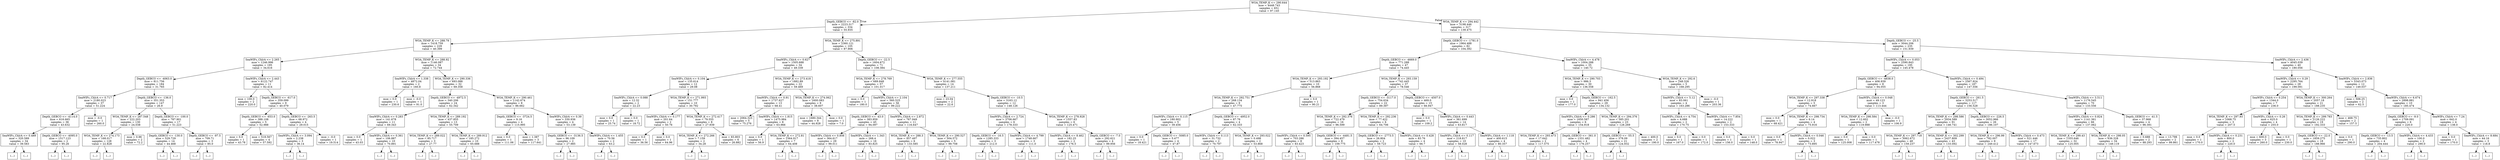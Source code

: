 digraph Tree {
node [shape=box] ;
0 [label="WOA_TEMP_K <= 290.644\nmse = 4448.743\nsamples = 651\nvalue = 97.145"] ;
1 [label="Depth_GEBCO <= -82.0\nmse = 2223.317\nsamples = 334\nvalue = 55.935"] ;
0 -> 1 [labeldistance=2.5, labelangle=45, headlabel="True"] ;
2 [label="WOA_TEMP_K <= 288.79\nmse = 1418.759\nsamples = 229\nvalue = 40.399"] ;
1 -> 2 ;
3 [label="SeaWIFs_ChlrA <= 2.265\nmse = 1246.996\nsamples = 195\nvalue = 34.616"] ;
2 -> 3 ;
4 [label="Depth_GEBCO <= -4063.0\nmse = 811.756\nsamples = 184\nvalue = 31.765"] ;
3 -> 4 ;
5 [label="SeaWIFs_ChlrA <= 0.717\nmse = 2180.023\nsamples = 37\nvalue = 51.224"] ;
4 -> 5 ;
6 [label="Depth_GEBCO <= -4114.0\nmse = 616.665\nsamples = 36\nvalue = 43.632"] ;
5 -> 6 ;
7 [label="SeaWIFs_ChlrA <= 0.489\nmse = 320.589\nsamples = 34\nvalue = 39.583"] ;
6 -> 7 ;
8 [label="(...)"] ;
7 -> 8 ;
69 [label="(...)"] ;
7 -> 69 ;
74 [label="Depth_GEBCO <= -4095.0\nmse = 1517.123\nsamples = 2\nvalue = 95.26"] ;
6 -> 74 ;
75 [label="(...)"] ;
74 -> 75 ;
76 [label="(...)"] ;
74 -> 76 ;
77 [label="mse = -0.0\nsamples = 1\nvalue = 260.0"] ;
5 -> 77 ;
78 [label="Depth_GEBCO <= -136.0\nmse = 351.353\nsamples = 147\nvalue = 26.9"] ;
4 -> 78 ;
79 [label="WOA_TEMP_K <= 287.548\nmse = 222.203\nsamples = 130\nvalue = 24.038"] ;
78 -> 79 ;
80 [label="WOA_TEMP_K <= 274.173\nmse = 168.017\nsamples = 128\nvalue = 22.828"] ;
79 -> 80 ;
81 [label="(...)"] ;
80 -> 81 ;
128 [label="(...)"] ;
80 -> 128 ;
265 [label="mse = 0.96\nsamples = 2\nvalue = 72.2"] ;
79 -> 265 ;
266 [label="Depth_GEBCO <= -100.0\nmse = 787.901\nsamples = 17\nvalue = 51.223"] ;
78 -> 266 ;
267 [label="Depth_GEBCO <= -130.0\nmse = 529.729\nsamples = 14\nvalue = 44.468"] ;
266 -> 267 ;
268 [label="(...)"] ;
267 -> 268 ;
271 [label="(...)"] ;
267 -> 271 ;
290 [label="Depth_GEBCO <= -97.5\nmse = 709.71\nsamples = 3\nvalue = 85.0"] ;
266 -> 290 ;
291 [label="(...)"] ;
290 -> 291 ;
294 [label="(...)"] ;
290 -> 294 ;
295 [label="SeaWIFs_ChlrA <= 2.443\nmse = 6122.747\nsamples = 11\nvalue = 82.414"] ;
3 -> 295 ;
296 [label="mse = 100.0\nsamples = 2\nvalue = 220.0"] ;
295 -> 296 ;
297 [label="Depth_GEBCO <= -617.0\nmse = 359.099\nsamples = 9\nvalue = 40.079"] ;
295 -> 297 ;
298 [label="Depth_GEBCO <= -653.0\nmse = 388.108\nsamples = 5\nvalue = 52.988"] ;
297 -> 298 ;
299 [label="mse = 0.0\nsamples = 1\nvalue = 43.78"] ;
298 -> 299 ;
300 [label="mse = 518.567\nsamples = 4\nvalue = 57.592"] ;
298 -> 300 ;
301 [label="Depth_GEBCO <= -263.5\nmse = 68.972\nsamples = 4\nvalue = 29.015"] ;
297 -> 301 ;
302 [label="SeaWIFs_ChlrA <= 3.094\nmse = 2.238\nsamples = 3\nvalue = 36.14"] ;
301 -> 302 ;
303 [label="(...)"] ;
302 -> 303 ;
304 [label="(...)"] ;
302 -> 304 ;
307 [label="mse = -0.0\nsamples = 1\nvalue = 19.514"] ;
301 -> 307 ;
308 [label="WOA_TEMP_K <= 288.92\nmse = 1146.087\nsamples = 34\nvalue = 72.744"] ;
2 -> 308 ;
309 [label="SeaWIFs_ChlrA <= 1.338\nmse = 4872.04\nsamples = 2\nvalue = 160.8"] ;
308 -> 309 ;
310 [label="mse = 0.0\nsamples = 1\nvalue = 230.6"] ;
309 -> 310 ;
311 [label="mse = -0.0\nsamples = 1\nvalue = 91.0"] ;
309 -> 311 ;
312 [label="WOA_TEMP_K <= 290.336\nmse = 693.088\nsamples = 32\nvalue = 69.358"] ;
308 -> 312 ;
313 [label="Depth_GEBCO <= -4972.5\nmse = 340.206\nsamples = 24\nvalue = 62.342"] ;
312 -> 313 ;
314 [label="SeaWIFs_ChlrA <= 0.283\nmse = 141.678\nsamples = 11\nvalue = 69.343"] ;
313 -> 314 ;
315 [label="mse = 0.0\nsamples = 1\nvalue = 43.03"] ;
314 -> 315 ;
316 [label="SeaWIFs_ChlrA <= 0.361\nmse = 106.887\nsamples = 10\nvalue = 70.891"] ;
314 -> 316 ;
317 [label="(...)"] ;
316 -> 317 ;
328 [label="(...)"] ;
316 -> 328 ;
329 [label="WOA_TEMP_K <= 289.192\nmse = 437.855\nsamples = 13\nvalue = 55.709"] ;
313 -> 329 ;
330 [label="WOA_TEMP_K <= 289.022\nmse = 85.717\nsamples = 3\nvalue = 27.77"] ;
329 -> 330 ;
331 [label="(...)"] ;
330 -> 331 ;
332 [label="(...)"] ;
330 -> 332 ;
335 [label="WOA_TEMP_K <= 289.912\nmse = 185.272\nsamples = 10\nvalue = 65.688"] ;
329 -> 335 ;
336 [label="(...)"] ;
335 -> 336 ;
347 [label="(...)"] ;
335 -> 347 ;
350 [label="WOA_TEMP_K <= 290.461\nmse = 1142.674\nsamples = 8\nvalue = 86.662"] ;
312 -> 350 ;
351 [label="Depth_GEBCO <= -3724.5\nmse = 9.16\nsamples = 4\nvalue = 115.995"] ;
350 -> 351 ;
352 [label="mse = 0.0\nsamples = 1\nvalue = 111.06"] ;
351 -> 352 ;
353 [label="mse = 1.387\nsamples = 3\nvalue = 117.641"] ;
351 -> 353 ;
354 [label="SeaWIFs_ChlrA <= 0.39\nmse = 330.936\nsamples = 4\nvalue = 53.139"] ;
350 -> 354 ;
355 [label="Depth_GEBCO <= -3136.5\nmse = 96.109\nsamples = 2\nvalue = 27.985"] ;
354 -> 355 ;
356 [label="(...)"] ;
355 -> 356 ;
357 [label="(...)"] ;
355 -> 357 ;
358 [label="SeaWIFs_ChlrA <= 1.455\nmse = 70.56\nsamples = 2\nvalue = 63.2"] ;
354 -> 358 ;
359 [label="(...)"] ;
358 -> 359 ;
360 [label="(...)"] ;
358 -> 360 ;
361 [label="WOA_TEMP_K <= 275.891\nmse = 2360.121\nsamples = 105\nvalue = 87.906"] ;
1 -> 361 ;
362 [label="SeaWIFs_ChlrA <= 0.627\nmse = 1505.688\nsamples = 34\nvalue = 49.339"] ;
361 -> 362 ;
363 [label="SeaWIFs_ChlrA <= 0.104\nmse = 135.614\nsamples = 12\nvalue = 29.08"] ;
362 -> 363 ;
364 [label="SeaWIFs_ChlrA <= 0.088\nmse = 12.32\nsamples = 2\nvalue = 22.23"] ;
363 -> 364 ;
365 [label="mse = 0.0\nsamples = 1\nvalue = 25.74"] ;
364 -> 365 ;
366 [label="mse = 0.0\nsamples = 1\nvalue = 18.72"] ;
364 -> 366 ;
367 [label="WOA_TEMP_K <= 271.993\nmse = 151.777\nsamples = 10\nvalue = 30.792"] ;
363 -> 367 ;
368 [label="SeaWIFs_ChlrA <= 0.177\nmse = 201.64\nsamples = 2\nvalue = 50.76"] ;
367 -> 368 ;
369 [label="mse = 0.0\nsamples = 1\nvalue = 36.56"] ;
368 -> 369 ;
370 [label="mse = 0.0\nsamples = 1\nvalue = 64.96"] ;
368 -> 370 ;
371 [label="WOA_TEMP_K <= 272.417\nmse = 79.555\nsamples = 8\nvalue = 27.939"] ;
367 -> 371 ;
372 [label="WOA_TEMP_K <= 272.266\nmse = 7.159\nsamples = 2\nvalue = 34.28"] ;
371 -> 372 ;
373 [label="(...)"] ;
372 -> 373 ;
374 [label="(...)"] ;
372 -> 374 ;
375 [label="mse = 83.803\nsamples = 6\nvalue = 26.882"] ;
371 -> 375 ;
376 [label="WOA_TEMP_K <= 273.418\nmse = 1882.89\nsamples = 22\nvalue = 59.469"] ;
362 -> 376 ;
377 [label="SeaWIFs_ChlrA <= 0.91\nmse = 1737.627\nsamples = 13\nvalue = 68.41"] ;
376 -> 377 ;
378 [label="mse = 2064.323\nsamples = 5\nvalue = 75.276"] ;
377 -> 378 ;
379 [label="SeaWIFs_ChlrA <= 1.815\nmse = 1475.984\nsamples = 8\nvalue = 63.966"] ;
377 -> 379 ;
380 [label="mse = 0.0\nsamples = 1\nvalue = 56.9"] ;
379 -> 380 ;
381 [label="WOA_TEMP_K <= 272.81\nmse = 1564.917\nsamples = 7\nvalue = 64.408"] ;
379 -> 381 ;
382 [label="(...)"] ;
381 -> 382 ;
383 [label="(...)"] ;
381 -> 383 ;
384 [label="WOA_TEMP_K <= 274.062\nmse = 1600.083\nsamples = 9\nvalue = 38.607"] ;
376 -> 384 ;
385 [label="mse = 1680.344\nsamples = 8\nvalue = 44.928"] ;
384 -> 385 ;
386 [label="mse = 0.0\nsamples = 1\nvalue = 7.0"] ;
384 -> 386 ;
387 [label="Depth_GEBCO <= -22.5\nmse = 1604.672\nsamples = 71\nvalue = 108.384"] ;
361 -> 387 ;
388 [label="WOA_TEMP_K <= 278.769\nmse = 689.848\nsamples = 57\nvalue = 101.017"] ;
387 -> 388 ;
389 [label="mse = 0.0\nsamples = 1\nvalue = 180.0"] ;
388 -> 389 ;
390 [label="SeaWIFs_ChlrA <= 2.104\nmse = 560.525\nsamples = 56\nvalue = 99.222"] ;
388 -> 390 ;
391 [label="Depth_GEBCO <= -43.0\nmse = 383.959\nsamples = 45\nvalue = 94.097"] ;
390 -> 391 ;
392 [label="SeaWIFs_ChlrA <= 0.856\nmse = 364.617\nsamples = 29\nvalue = 99.011"] ;
391 -> 392 ;
393 [label="(...)"] ;
392 -> 393 ;
396 [label="(...)"] ;
392 -> 396 ;
427 [label="SeaWIFs_ChlrA <= 1.343\nmse = 268.4\nsamples = 16\nvalue = 83.825"] ;
391 -> 427 ;
428 [label="(...)"] ;
427 -> 428 ;
447 [label="(...)"] ;
427 -> 447 ;
458 [label="SeaWIFs_ChlrA <= 2.872\nmse = 767.949\nsamples = 11\nvalue = 116.647"] ;
390 -> 458 ;
459 [label="WOA_TEMP_K <= 288.3\nmse = 457.497\nsamples = 6\nvalue = 133.585"] ;
458 -> 459 ;
460 [label="(...)"] ;
459 -> 460 ;
465 [label="(...)"] ;
459 -> 465 ;
470 [label="WOA_TEMP_K <= 290.527\nmse = 504.572\nsamples = 5\nvalue = 99.708"] ;
458 -> 470 ;
471 [label="(...)"] ;
470 -> 471 ;
476 [label="(...)"] ;
470 -> 476 ;
477 [label="WOA_TEMP_K <= 277.555\nmse = 4141.081\nsamples = 14\nvalue = 137.211"] ;
387 -> 477 ;
478 [label="mse = 23.04\nsamples = 2\nvalue = 22.6"] ;
477 -> 478 ;
479 [label="Depth_GEBCO <= -10.5\nmse = 3163.12\nsamples = 12\nvalue = 148.126"] ;
477 -> 479 ;
480 [label="SeaWIFs_ChlrA <= 2.724\nmse = 3706.667\nsamples = 6\nvalue = 178.333"] ;
479 -> 480 ;
481 [label="Depth_GEBCO <= -16.5\nmse = 1285.333\nsamples = 3\nvalue = 212.0"] ;
480 -> 481 ;
482 [label="(...)"] ;
481 -> 482 ;
483 [label="(...)"] ;
481 -> 483 ;
484 [label="SeaWIFs_ChlrA <= 4.799\nmse = 1748.667\nsamples = 3\nvalue = 111.0"] ;
480 -> 484 ;
485 [label="(...)"] ;
484 -> 485 ;
488 [label="(...)"] ;
484 -> 488 ;
489 [label="WOA_TEMP_K <= 278.928\nmse = 1557.83\nsamples = 6\nvalue = 125.471"] ;
479 -> 489 ;
490 [label="SeaWIFs_ChlrA <= 8.462\nmse = 182.25\nsamples = 2\nvalue = 176.5"] ;
489 -> 490 ;
491 [label="(...)"] ;
490 -> 491 ;
492 [label="(...)"] ;
490 -> 492 ;
493 [label="Depth_GEBCO <= -7.0\nmse = 292.621\nsamples = 4\nvalue = 99.956"] ;
489 -> 493 ;
494 [label="(...)"] ;
493 -> 494 ;
497 [label="(...)"] ;
493 -> 497 ;
500 [label="WOA_TEMP_K <= 294.442\nmse = 3198.446\nsamples = 317\nvalue = 139.475"] ;
0 -> 500 [labeldistance=2.5, labelangle=-45, headlabel="False"] ;
501 [label="Depth_GEBCO <= -1781.0\nmse = 1964.488\nsamples = 82\nvalue = 104.392"] ;
500 -> 501 ;
502 [label="Depth_GEBCO <= -4669.0\nmse = 771.288\nsamples = 47\nvalue = 74.445"] ;
501 -> 502 ;
503 [label="WOA_TEMP_K <= 293.192\nmse = 513.863\nsamples = 10\nvalue = 56.868"] ;
502 -> 503 ;
504 [label="WOA_TEMP_K <= 292.751\nmse = 268.134\nsamples = 9\nvalue = 47.775"] ;
503 -> 504 ;
505 [label="SeaWIFs_ChlrA <= 0.115\nmse = 180.902\nsamples = 5\nvalue = 39.456"] ;
504 -> 505 ;
506 [label="mse = 0.0\nsamples = 1\nvalue = 18.421"] ;
505 -> 506 ;
507 [label="Depth_GEBCO <= -5085.0\nmse = 5.477\nsamples = 4\nvalue = 47.87"] ;
505 -> 507 ;
508 [label="(...)"] ;
507 -> 508 ;
509 [label="(...)"] ;
507 -> 509 ;
514 [label="Depth_GEBCO <= -4952.0\nmse = 87.76\nsamples = 4\nvalue = 62.333"] ;
504 -> 514 ;
515 [label="SeaWIFs_ChlrA <= 0.113\nmse = 31.732\nsamples = 2\nvalue = 70.797"] ;
514 -> 515 ;
516 [label="(...)"] ;
515 -> 516 ;
517 [label="(...)"] ;
515 -> 517 ;
518 [label="WOA_TEMP_K <= 293.022\nmse = 0.498\nsamples = 2\nvalue = 53.868"] ;
514 -> 518 ;
519 [label="(...)"] ;
518 -> 519 ;
520 [label="(...)"] ;
518 -> 520 ;
521 [label="mse = 0.0\nsamples = 1\nvalue = 90.21"] ;
503 -> 521 ;
522 [label="WOA_TEMP_K <= 293.159\nmse = 742.445\nsamples = 37\nvalue = 78.546"] ;
502 -> 522 ;
523 [label="Depth_GEBCO <= -3117.0\nmse = 754.634\nsamples = 22\nvalue = 89.397"] ;
522 -> 523 ;
524 [label="WOA_TEMP_K <= 292.376\nmse = 722.479\nsamples = 16\nvalue = 96.599"] ;
523 -> 524 ;
525 [label="SeaWIFs_ChlrA <= 0.595\nmse = 703.286\nsamples = 8\nvalue = 83.423"] ;
524 -> 525 ;
526 [label="(...)"] ;
525 -> 526 ;
539 [label="(...)"] ;
525 -> 539 ;
540 [label="Depth_GEBCO <= -4481.5\nmse = 394.457\nsamples = 8\nvalue = 109.775"] ;
524 -> 540 ;
541 [label="(...)"] ;
540 -> 541 ;
548 [label="(...)"] ;
540 -> 548 ;
553 [label="WOA_TEMP_K <= 292.236\nmse = 77.422\nsamples = 6\nvalue = 64.706"] ;
523 -> 553 ;
554 [label="Depth_GEBCO <= -2773.5\nmse = 26.804\nsamples = 2\nvalue = 59.723"] ;
553 -> 554 ;
555 [label="(...)"] ;
554 -> 555 ;
556 [label="(...)"] ;
554 -> 556 ;
557 [label="SeaWIFs_ChlrA <= 0.428\nmse = 83.76\nsamples = 4\nvalue = 66.7"] ;
553 -> 557 ;
558 [label="(...)"] ;
557 -> 558 ;
559 [label="(...)"] ;
557 -> 559 ;
560 [label="Depth_GEBCO <= -4507.0\nmse = 469.0\nsamples = 15\nvalue = 66.947"] ;
522 -> 560 ;
561 [label="mse = 0.0\nsamples = 1\nvalue = 109.2"] ;
560 -> 561 ;
562 [label="SeaWIFs_ChlrA <= 0.443\nmse = 361.699\nsamples = 14\nvalue = 63.817"] ;
560 -> 562 ;
563 [label="SeaWIFs_ChlrA <= 0.117\nmse = 218.817\nsamples = 10\nvalue = 58.028"] ;
562 -> 563 ;
564 [label="(...)"] ;
563 -> 564 ;
567 [label="(...)"] ;
563 -> 567 ;
580 [label="SeaWIFs_ChlrA <= 1.118\nmse = 400.615\nsamples = 4\nvalue = 80.357"] ;
562 -> 580 ;
581 [label="(...)"] ;
580 -> 581 ;
582 [label="(...)"] ;
580 -> 582 ;
587 [label="SeaWIFs_ChlrA <= 4.478\nmse = 1004.288\nsamples = 35\nvalue = 140.72"] ;
501 -> 587 ;
588 [label="WOA_TEMP_K <= 290.703\nmse = 986.3\nsamples = 30\nvalue = 136.558"] ;
587 -> 588 ;
589 [label="mse = 0.0\nsamples = 1\nvalue = 177.0"] ;
588 -> 589 ;
590 [label="Depth_GEBCO <= -162.5\nmse = 941.456\nsamples = 29\nvalue = 134.132"] ;
588 -> 590 ;
591 [label="SeaWIFs_ChlrA <= 0.286\nmse = 1650.587\nsamples = 6\nvalue = 154.918"] ;
590 -> 591 ;
592 [label="WOA_TEMP_K <= 293.473\nmse = 17.642\nsamples = 2\nvalue = 117.575"] ;
591 -> 592 ;
593 [label="(...)"] ;
592 -> 593 ;
594 [label="(...)"] ;
592 -> 594 ;
595 [label="Depth_GEBCO <= -361.0\nmse = 1331.482\nsamples = 4\nvalue = 176.257"] ;
591 -> 595 ;
596 [label="(...)"] ;
595 -> 596 ;
597 [label="(...)"] ;
595 -> 597 ;
600 [label="WOA_TEMP_K <= 294.376\nmse = 585.201\nsamples = 23\nvalue = 128.269"] ;
590 -> 600 ;
601 [label="Depth_GEBCO <= -55.5\nmse = 378.09\nsamples = 21\nvalue = 124.932"] ;
600 -> 601 ;
602 [label="(...)"] ;
601 -> 602 ;
605 [label="(...)"] ;
601 -> 605 ;
626 [label="mse = 400.0\nsamples = 2\nvalue = 190.0"] ;
600 -> 626 ;
627 [label="WOA_TEMP_K <= 292.6\nmse = 248.326\nsamples = 5\nvalue = 168.295"] ;
587 -> 627 ;
628 [label="SeaWIFs_ChlrA <= 5.12\nmse = 83.061\nsamples = 4\nvalue = 163.286"] ;
627 -> 628 ;
629 [label="SeaWIFs_ChlrA <= 4.754\nmse = 4.688\nsamples = 2\nvalue = 170.75"] ;
628 -> 629 ;
630 [label="mse = 0.0\nsamples = 1\nvalue = 167.0"] ;
629 -> 630 ;
631 [label="mse = 0.0\nsamples = 1\nvalue = 172.0"] ;
629 -> 631 ;
632 [label="SeaWIFs_ChlrA <= 7.854\nmse = 14.222\nsamples = 2\nvalue = 153.333"] ;
628 -> 632 ;
633 [label="mse = 0.0\nsamples = 1\nvalue = 156.0"] ;
632 -> 633 ;
634 [label="mse = 0.0\nsamples = 1\nvalue = 148.0"] ;
632 -> 634 ;
635 [label="mse = -0.0\nsamples = 1\nvalue = 203.36"] ;
627 -> 635 ;
636 [label="Depth_GEBCO <= -25.5\nmse = 3044.206\nsamples = 235\nvalue = 151.939"] ;
500 -> 636 ;
637 [label="SeaWIFs_ChlrA <= 0.053\nmse = 2590.843\nsamples = 195\nvalue = 145.478"] ;
636 -> 637 ;
638 [label="Depth_GEBCO <= -4838.0\nmse = 406.939\nsamples = 8\nvalue = 94.055"] ;
637 -> 638 ;
639 [label="WOA_TEMP_K <= 297.338\nmse = 12.918\nsamples = 5\nvalue = 74.667"] ;
638 -> 639 ;
640 [label="mse = 0.0\nsamples = 1\nvalue = 68.421"] ;
639 -> 640 ;
641 [label="WOA_TEMP_K <= 298.734\nmse = 6.14\nsamples = 4\nvalue = 75.916"] ;
639 -> 641 ;
642 [label="mse = 0.0\nsamples = 1\nvalue = 78.947"] ;
641 -> 642 ;
643 [label="SeaWIFs_ChlrA <= 0.046\nmse = 0.022\nsamples = 3\nvalue = 73.895"] ;
641 -> 643 ;
644 [label="(...)"] ;
643 -> 644 ;
645 [label="(...)"] ;
643 -> 645 ;
646 [label="SeaWIFs_ChlrA <= 0.048\nmse = 49.123\nsamples = 3\nvalue = 113.444"] ;
638 -> 646 ;
647 [label="WOA_TEMP_K <= 298.584\nmse = 12.602\nsamples = 2\nvalue = 119.988"] ;
646 -> 647 ;
648 [label="mse = 0.0\nsamples = 1\nvalue = 125.008"] ;
647 -> 648 ;
649 [label="mse = 0.0\nsamples = 1\nvalue = 117.478"] ;
647 -> 649 ;
650 [label="mse = -0.0\nsamples = 1\nvalue = 106.9"] ;
646 -> 650 ;
651 [label="SeaWIFs_ChlrA <= 0.494\nmse = 2567.924\nsamples = 187\nvalue = 147.556"] ;
637 -> 651 ;
652 [label="Depth_GEBCO <= -261.5\nmse = 3253.517\nsamples = 117\nvalue = 156.528"] ;
651 -> 652 ;
653 [label="WOA_TEMP_K <= 298.586\nmse = 2934.589\nsamples = 91\nvalue = 146.741"] ;
652 -> 653 ;
654 [label="WOA_TEMP_K <= 297.718\nmse = 3062.672\nsamples = 48\nvalue = 159.237"] ;
653 -> 654 ;
655 [label="(...)"] ;
654 -> 655 ;
728 [label="(...)"] ;
654 -> 728 ;
741 [label="WOA_TEMP_K <= 302.299\nmse = 2437.809\nsamples = 43\nvalue = 133.092"] ;
653 -> 741 ;
742 [label="(...)"] ;
741 -> 742 ;
819 [label="(...)"] ;
741 -> 819 ;
822 [label="Depth_GEBCO <= -226.5\nmse = 3052.966\nsamples = 26\nvalue = 186.107"] ;
652 -> 822 ;
823 [label="WOA_TEMP_K <= 296.99\nmse = 782.007\nsamples = 9\nvalue = 249.412"] ;
822 -> 823 ;
824 [label="(...)"] ;
823 -> 824 ;
827 [label="(...)"] ;
823 -> 827 ;
834 [label="SeaWIFs_ChlrA <= 0.473\nmse = 521.446\nsamples = 17\nvalue = 147.673"] ;
822 -> 834 ;
835 [label="(...)"] ;
834 -> 835 ;
860 [label="(...)"] ;
834 -> 860 ;
861 [label="SeaWIFs_ChlrA <= 3.511\nmse = 1176.545\nsamples = 70\nvalue = 133.556"] ;
651 -> 861 ;
862 [label="SeaWIFs_ChlrA <= 0.824\nmse = 1141.361\nsamples = 66\nvalue = 137.062"] ;
861 -> 862 ;
863 [label="WOA_TEMP_K <= 299.43\nmse = 1355.646\nsamples = 32\nvalue = 125.005"] ;
862 -> 863 ;
864 [label="(...)"] ;
863 -> 864 ;
911 [label="(...)"] ;
863 -> 911 ;
914 [label="WOA_TEMP_K <= 298.05\nmse = 636.328\nsamples = 34\nvalue = 149.119"] ;
862 -> 914 ;
915 [label="(...)"] ;
914 -> 915 ;
942 [label="(...)"] ;
914 -> 942 ;
955 [label="Depth_GEBCO <= -41.5\nmse = 37.968\nsamples = 4\nvalue = 96.391"] ;
861 -> 955 ;
956 [label="mse = 0.688\nsamples = 2\nvalue = 88.293"] ;
955 -> 956 ;
957 [label="mse = 13.798\nsamples = 2\nvalue = 99.861"] ;
955 -> 957 ;
958 [label="SeaWIFs_ChlrA <= 2.436\nmse = 4045.039\nsamples = 40\nvalue = 180.056"] ;
636 -> 958 ;
959 [label="SeaWIFs_ChlrA <= 0.29\nmse = 2295.764\nsamples = 28\nvalue = 199.091"] ;
958 -> 959 ;
960 [label="SeaWIFs_ChlrA <= 0.254\nmse = 1344.0\nsamples = 7\nvalue = 236.0"] ;
959 -> 960 ;
961 [label="WOA_TEMP_K <= 297.93\nmse = 1068.75\nsamples = 3\nvalue = 207.5"] ;
960 -> 961 ;
962 [label="mse = 0.0\nsamples = 1\nvalue = 170.0"] ;
961 -> 962 ;
963 [label="SeaWIFs_ChlrA <= 0.231\nmse = 800.0\nsamples = 2\nvalue = 220.0"] ;
961 -> 963 ;
964 [label="(...)"] ;
963 -> 964 ;
965 [label="(...)"] ;
963 -> 965 ;
966 [label="SeaWIFs_ChlrA <= 0.26\nmse = 625.0\nsamples = 4\nvalue = 255.0"] ;
960 -> 966 ;
967 [label="mse = 600.0\nsamples = 3\nvalue = 260.0"] ;
966 -> 967 ;
968 [label="mse = 0.0\nsamples = 1\nvalue = 230.0"] ;
966 -> 968 ;
969 [label="WOA_TEMP_K <= 300.264\nmse = 2057.18\nsamples = 21\nvalue = 188.235"] ;
959 -> 969 ;
970 [label="WOA_TEMP_K <= 299.783\nmse = 2126.222\nsamples = 19\nvalue = 192.333"] ;
969 -> 970 ;
971 [label="Depth_GEBCO <= -22.0\nmse = 1859.275\nsamples = 18\nvalue = 188.966"] ;
970 -> 971 ;
972 [label="(...)"] ;
971 -> 972 ;
979 [label="(...)"] ;
971 -> 979 ;
990 [label="mse = 0.0\nsamples = 1\nvalue = 290.0"] ;
970 -> 990 ;
991 [label="mse = 468.75\nsamples = 2\nvalue = 157.5"] ;
969 -> 991 ;
992 [label="SeaWIFs_ChlrA <= 2.836\nmse = 5343.073\nsamples = 12\nvalue = 149.037"] ;
958 -> 992 ;
993 [label="mse = 506.25\nsamples = 2\nvalue = 62.5"] ;
992 -> 993 ;
994 [label="SeaWIFs_ChlrA <= 6.674\nmse = 2898.881\nsamples = 10\nvalue = 185.474"] ;
992 -> 994 ;
995 [label="Depth_GEBCO <= -9.0\nmse = 1709.091\nsamples = 6\nvalue = 220.0"] ;
994 -> 995 ;
996 [label="Depth_GEBCO <= -13.5\nmse = 735.802\nsamples = 4\nvalue = 204.444"] ;
995 -> 996 ;
997 [label="(...)"] ;
996 -> 997 ;
998 [label="(...)"] ;
996 -> 998 ;
1001 [label="SeaWIFs_ChlrA <= 4.433\nmse = 100.0\nsamples = 2\nvalue = 290.0"] ;
995 -> 1001 ;
1002 [label="(...)"] ;
1001 -> 1002 ;
1003 [label="(...)"] ;
1001 -> 1003 ;
1004 [label="SeaWIFs_ChlrA <= 7.24\nmse = 642.0\nsamples = 4\nvalue = 138.0"] ;
994 -> 1004 ;
1005 [label="mse = 0.0\nsamples = 1\nvalue = 170.0"] ;
1004 -> 1005 ;
1006 [label="SeaWIFs_ChlrA <= 8.684\nmse = 44.16\nsamples = 3\nvalue = 118.8"] ;
1004 -> 1006 ;
1007 [label="(...)"] ;
1006 -> 1007 ;
1010 [label="(...)"] ;
1006 -> 1010 ;
}